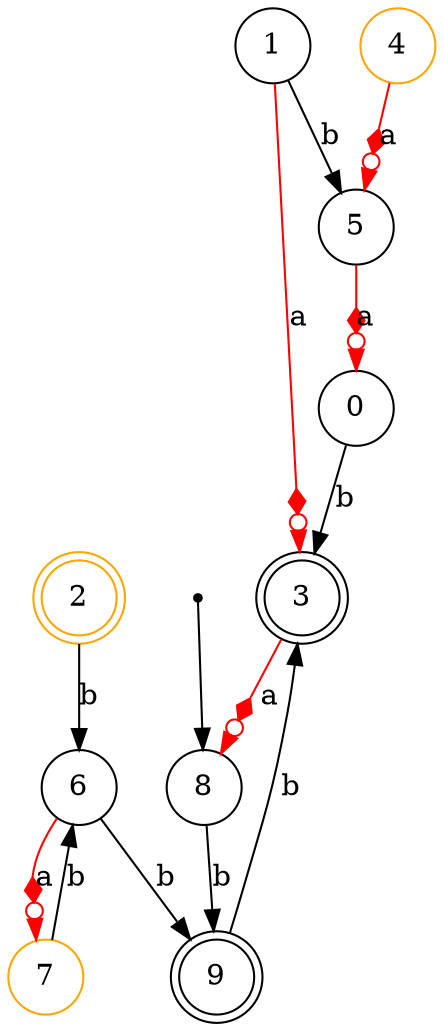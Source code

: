 digraph G {
"0"[shape = circle color = "black"];
"1"[shape = circle color = "black"];
"2"[shape = doublecircle color = "orange"];
"3"[shape = doublecircle color = "black"];
"4"[shape = circle color = "orange"];
"5"[shape = circle color = "black"];
"6"[shape = circle color = "black"];
"7"[shape = circle color = "orange"];
"8"[shape = circle color = "black"];
"___NEVER_USE_THIS_NAME___8"[fontSize = 1 shape = point]; 
{"___NEVER_USE_THIS_NAME___8"}->{"8"}; 
"9"[shape = doublecircle color = "black"];
"8"->{"9"} [label = "b" color = "black" arrowhead = "normal" ]; 
"3"->{"8"} [label = "a" color = "red" arrowhead = "normalodotdiamond" ]; 
"1"->{"3"} [label = "a" color = "red" arrowhead = "normalodotdiamond" ]; 
"1"->{"5"} [label = "b" color = "black" arrowhead = "normal" ]; 
"7"->{"6"} [label = "b" color = "black" arrowhead = "normal" ]; 
"5"->{"0"} [label = "a" color = "red" arrowhead = "normalodotdiamond" ]; 
"0"->{"3"} [label = "b" color = "black" arrowhead = "normal" ]; 
"2"->{"6"} [label = "b" color = "black" arrowhead = "normal" ]; 
"6"->{"7"} [label = "a" color = "red" arrowhead = "normalodotdiamond" ]; 
"6"->{"9"} [label = "b" color = "black" arrowhead = "normal" ]; 
"9"->{"3"} [label = "b" color = "black" arrowhead = "normal" ]; 
"4"->{"5"} [label = "a" color = "red" arrowhead = "normalodotdiamond" ]; 
}
